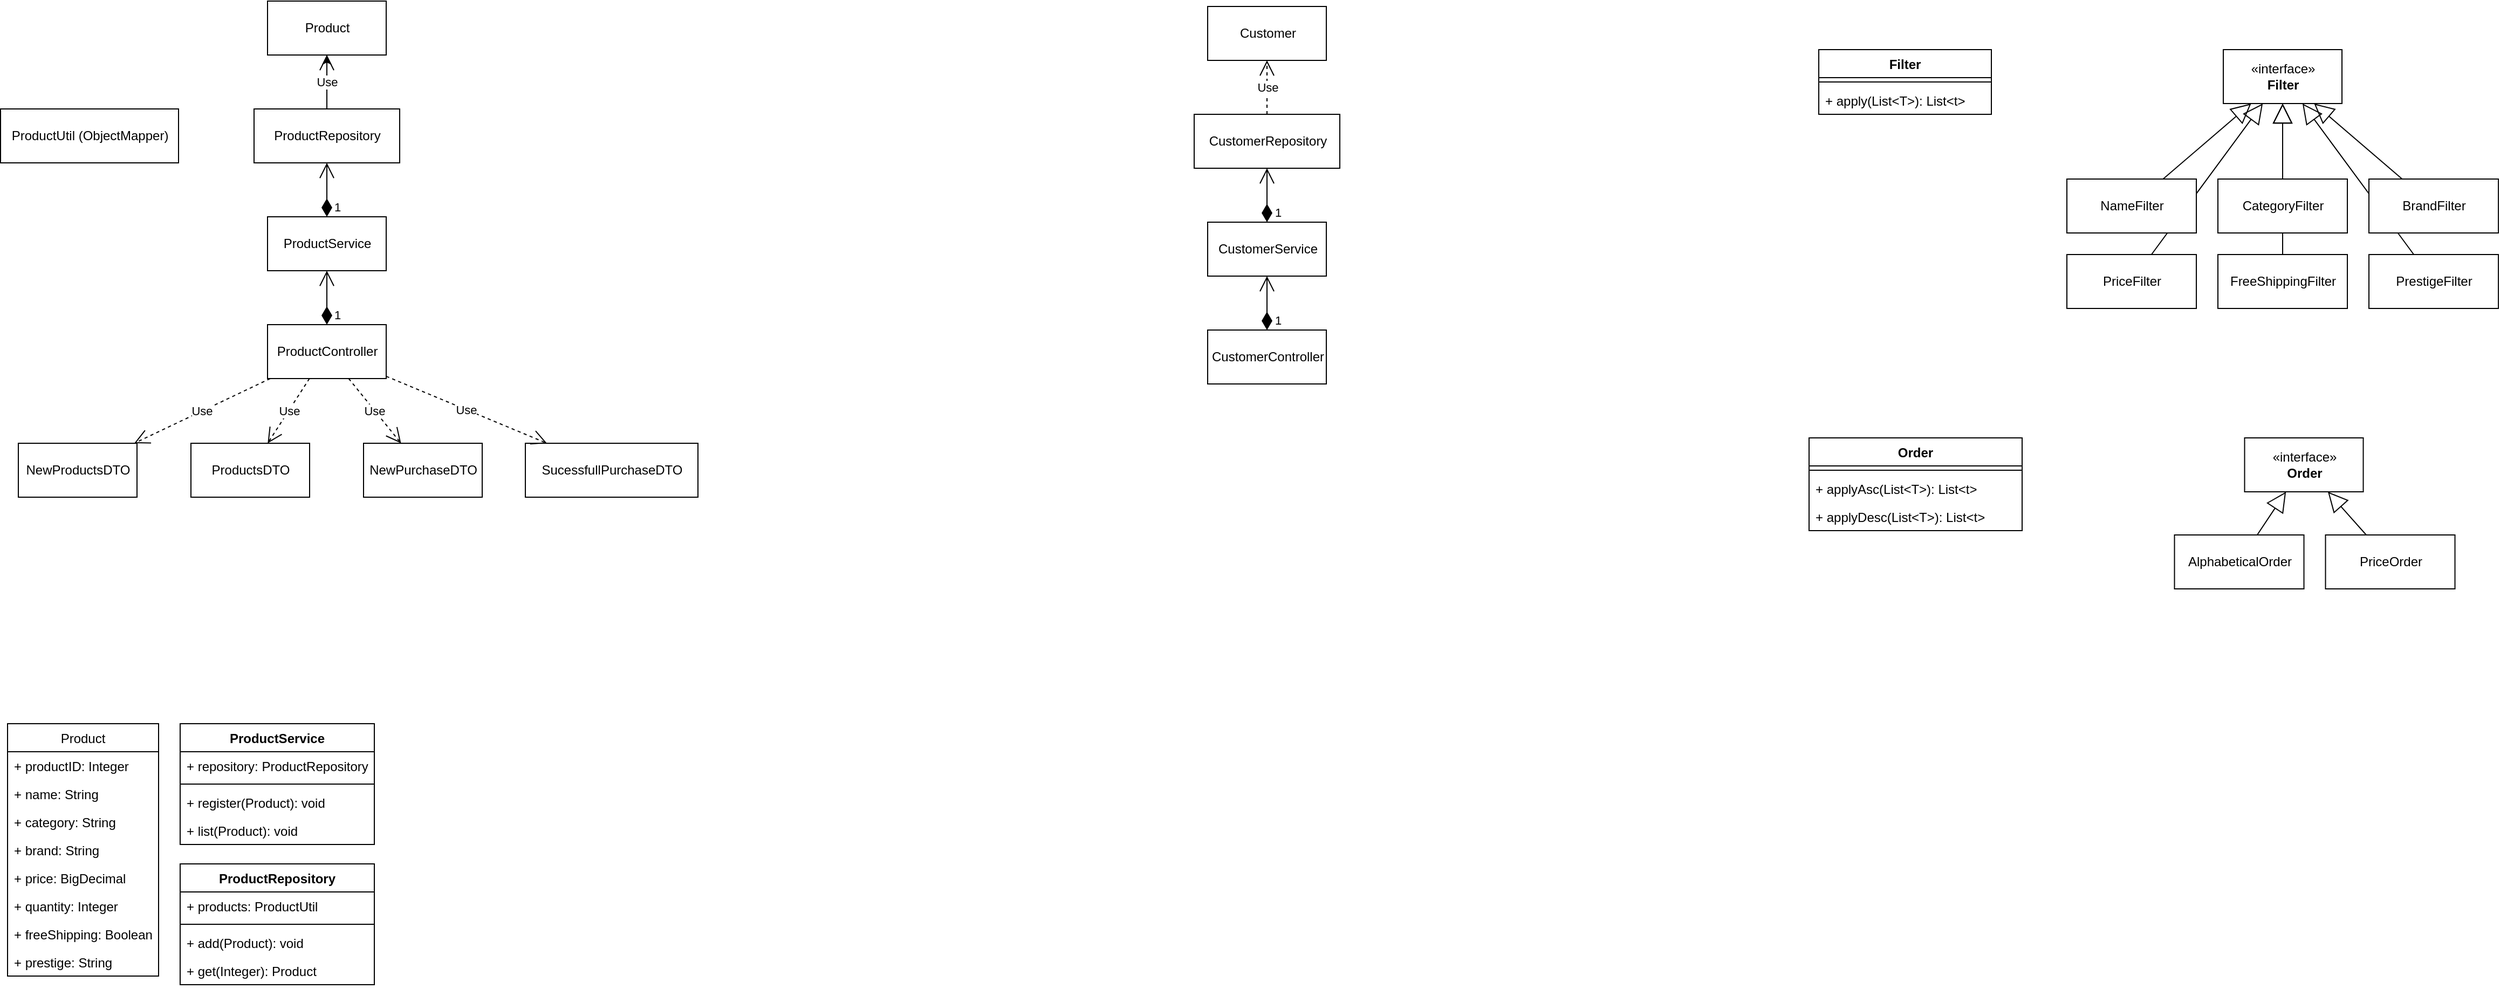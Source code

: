 <mxfile version="17.1.3" type="github">
  <diagram id="WWpC-sZQvcX5XHFGnrvu" name="Page-1">
    <mxGraphModel dx="1623" dy="1083" grid="1" gridSize="10" guides="1" tooltips="1" connect="1" arrows="1" fold="1" page="1" pageScale="1" pageWidth="827" pageHeight="1169" math="0" shadow="0">
      <root>
        <mxCell id="0" />
        <mxCell id="1" parent="0" />
        <mxCell id="ahabNzwmB2miiyw5VjoT-66" value="" style="endArrow=block;endSize=16;endFill=0;html=1;rounded=0;" edge="1" parent="1" source="ahabNzwmB2miiyw5VjoT-56" target="ahabNzwmB2miiyw5VjoT-53">
          <mxGeometry width="160" relative="1" as="geometry">
            <mxPoint x="2068.167" y="225" as="sourcePoint" />
            <mxPoint x="2144.992" y="145" as="targetPoint" />
          </mxGeometry>
        </mxCell>
        <mxCell id="ahabNzwmB2miiyw5VjoT-67" value="" style="endArrow=block;endSize=16;endFill=0;html=1;rounded=0;" edge="1" parent="1" source="ahabNzwmB2miiyw5VjoT-59" target="ahabNzwmB2miiyw5VjoT-53">
          <mxGeometry width="160" relative="1" as="geometry">
            <mxPoint x="2078.167" y="235" as="sourcePoint" />
            <mxPoint x="2149.254" y="145" as="targetPoint" />
          </mxGeometry>
        </mxCell>
        <mxCell id="ahabNzwmB2miiyw5VjoT-69" value="" style="endArrow=block;endSize=16;endFill=0;html=1;rounded=0;" edge="1" parent="1" source="ahabNzwmB2miiyw5VjoT-60" target="ahabNzwmB2miiyw5VjoT-53">
          <mxGeometry width="160" relative="1" as="geometry">
            <mxPoint x="2098.167" y="255" as="sourcePoint" />
            <mxPoint x="2155.883" y="145" as="targetPoint" />
          </mxGeometry>
        </mxCell>
        <mxCell id="ahabNzwmB2miiyw5VjoT-70" value="" style="endArrow=block;endSize=16;endFill=0;html=1;rounded=0;" edge="1" parent="1" source="ahabNzwmB2miiyw5VjoT-57" target="ahabNzwmB2miiyw5VjoT-53">
          <mxGeometry width="160" relative="1" as="geometry">
            <mxPoint x="2108.167" y="265" as="sourcePoint" />
            <mxPoint x="2158.511" y="145" as="targetPoint" />
          </mxGeometry>
        </mxCell>
        <mxCell id="ahabNzwmB2miiyw5VjoT-71" value="" style="endArrow=block;endSize=16;endFill=0;html=1;rounded=0;" edge="1" parent="1" source="ahabNzwmB2miiyw5VjoT-61" target="ahabNzwmB2miiyw5VjoT-53">
          <mxGeometry width="160" relative="1" as="geometry">
            <mxPoint x="2118.167" y="275" as="sourcePoint" />
            <mxPoint x="2160.801" y="145" as="targetPoint" />
          </mxGeometry>
        </mxCell>
        <mxCell id="ahabNzwmB2miiyw5VjoT-1" value="Filter" style="swimlane;fontStyle=1;align=center;verticalAlign=top;childLayout=stackLayout;horizontal=1;startSize=26;horizontalStack=0;resizeParent=1;resizeParentMax=0;resizeLast=0;collapsible=1;marginBottom=0;" vertex="1" parent="1">
          <mxGeometry x="1729" y="85" width="160" height="60" as="geometry" />
        </mxCell>
        <mxCell id="ahabNzwmB2miiyw5VjoT-3" value="" style="line;strokeWidth=1;fillColor=none;align=left;verticalAlign=middle;spacingTop=-1;spacingLeft=3;spacingRight=3;rotatable=0;labelPosition=right;points=[];portConstraint=eastwest;" vertex="1" parent="ahabNzwmB2miiyw5VjoT-1">
          <mxGeometry y="26" width="160" height="8" as="geometry" />
        </mxCell>
        <mxCell id="ahabNzwmB2miiyw5VjoT-4" value="+ apply(List&lt;T&gt;): List&lt;t&gt;" style="text;strokeColor=none;fillColor=none;align=left;verticalAlign=top;spacingLeft=4;spacingRight=4;overflow=hidden;rotatable=0;points=[[0,0.5],[1,0.5]];portConstraint=eastwest;" vertex="1" parent="ahabNzwmB2miiyw5VjoT-1">
          <mxGeometry y="34" width="160" height="26" as="geometry" />
        </mxCell>
        <mxCell id="ahabNzwmB2miiyw5VjoT-5" value="Product" style="swimlane;fontStyle=0;childLayout=stackLayout;horizontal=1;startSize=26;fillColor=none;horizontalStack=0;resizeParent=1;resizeParentMax=0;resizeLast=0;collapsible=1;marginBottom=0;" vertex="1" parent="1">
          <mxGeometry x="50" y="710" width="140" height="234" as="geometry" />
        </mxCell>
        <mxCell id="ahabNzwmB2miiyw5VjoT-6" value="+ productID: Integer" style="text;strokeColor=none;fillColor=none;align=left;verticalAlign=top;spacingLeft=4;spacingRight=4;overflow=hidden;rotatable=0;points=[[0,0.5],[1,0.5]];portConstraint=eastwest;" vertex="1" parent="ahabNzwmB2miiyw5VjoT-5">
          <mxGeometry y="26" width="140" height="26" as="geometry" />
        </mxCell>
        <mxCell id="ahabNzwmB2miiyw5VjoT-7" value="+ name: String" style="text;strokeColor=none;fillColor=none;align=left;verticalAlign=top;spacingLeft=4;spacingRight=4;overflow=hidden;rotatable=0;points=[[0,0.5],[1,0.5]];portConstraint=eastwest;" vertex="1" parent="ahabNzwmB2miiyw5VjoT-5">
          <mxGeometry y="52" width="140" height="26" as="geometry" />
        </mxCell>
        <mxCell id="ahabNzwmB2miiyw5VjoT-42" value="+ category: String" style="text;strokeColor=none;fillColor=none;align=left;verticalAlign=top;spacingLeft=4;spacingRight=4;overflow=hidden;rotatable=0;points=[[0,0.5],[1,0.5]];portConstraint=eastwest;" vertex="1" parent="ahabNzwmB2miiyw5VjoT-5">
          <mxGeometry y="78" width="140" height="26" as="geometry" />
        </mxCell>
        <mxCell id="ahabNzwmB2miiyw5VjoT-39" value="+ brand: String" style="text;strokeColor=none;fillColor=none;align=left;verticalAlign=top;spacingLeft=4;spacingRight=4;overflow=hidden;rotatable=0;points=[[0,0.5],[1,0.5]];portConstraint=eastwest;" vertex="1" parent="ahabNzwmB2miiyw5VjoT-5">
          <mxGeometry y="104" width="140" height="26" as="geometry" />
        </mxCell>
        <mxCell id="ahabNzwmB2miiyw5VjoT-43" value="+ price: BigDecimal" style="text;strokeColor=none;fillColor=none;align=left;verticalAlign=top;spacingLeft=4;spacingRight=4;overflow=hidden;rotatable=0;points=[[0,0.5],[1,0.5]];portConstraint=eastwest;" vertex="1" parent="ahabNzwmB2miiyw5VjoT-5">
          <mxGeometry y="130" width="140" height="26" as="geometry" />
        </mxCell>
        <mxCell id="ahabNzwmB2miiyw5VjoT-40" value="+ quantity: Integer" style="text;strokeColor=none;fillColor=none;align=left;verticalAlign=top;spacingLeft=4;spacingRight=4;overflow=hidden;rotatable=0;points=[[0,0.5],[1,0.5]];portConstraint=eastwest;" vertex="1" parent="ahabNzwmB2miiyw5VjoT-5">
          <mxGeometry y="156" width="140" height="26" as="geometry" />
        </mxCell>
        <mxCell id="ahabNzwmB2miiyw5VjoT-41" value="+ freeShipping: Boolean" style="text;strokeColor=none;fillColor=none;align=left;verticalAlign=top;spacingLeft=4;spacingRight=4;overflow=hidden;rotatable=0;points=[[0,0.5],[1,0.5]];portConstraint=eastwest;" vertex="1" parent="ahabNzwmB2miiyw5VjoT-5">
          <mxGeometry y="182" width="140" height="26" as="geometry" />
        </mxCell>
        <mxCell id="ahabNzwmB2miiyw5VjoT-8" value="+ prestige: String" style="text;strokeColor=none;fillColor=none;align=left;verticalAlign=top;spacingLeft=4;spacingRight=4;overflow=hidden;rotatable=0;points=[[0,0.5],[1,0.5]];portConstraint=eastwest;" vertex="1" parent="ahabNzwmB2miiyw5VjoT-5">
          <mxGeometry y="208" width="140" height="26" as="geometry" />
        </mxCell>
        <mxCell id="ahabNzwmB2miiyw5VjoT-48" value="Product" style="html=1;" vertex="1" parent="1">
          <mxGeometry x="291" y="40" width="110" height="50" as="geometry" />
        </mxCell>
        <mxCell id="ahabNzwmB2miiyw5VjoT-101" value="" style="edgeStyle=orthogonalEdgeStyle;rounded=0;orthogonalLoop=1;jettySize=auto;html=1;" edge="1" parent="1" source="ahabNzwmB2miiyw5VjoT-49" target="ahabNzwmB2miiyw5VjoT-48">
          <mxGeometry relative="1" as="geometry" />
        </mxCell>
        <mxCell id="ahabNzwmB2miiyw5VjoT-49" value="ProductRepository" style="html=1;" vertex="1" parent="1">
          <mxGeometry x="278.5" y="140" width="135" height="50" as="geometry" />
        </mxCell>
        <mxCell id="ahabNzwmB2miiyw5VjoT-50" value="ProductUtil (ObjectMapper)" style="html=1;" vertex="1" parent="1">
          <mxGeometry x="43.5" y="140" width="165" height="50" as="geometry" />
        </mxCell>
        <mxCell id="ahabNzwmB2miiyw5VjoT-51" value="ProductService" style="html=1;" vertex="1" parent="1">
          <mxGeometry x="291" y="240" width="110" height="50" as="geometry" />
        </mxCell>
        <mxCell id="ahabNzwmB2miiyw5VjoT-53" value="«interface»&lt;br&gt;&lt;b&gt;Filter&lt;/b&gt;" style="html=1;" vertex="1" parent="1">
          <mxGeometry x="2104" y="85" width="110" height="50" as="geometry" />
        </mxCell>
        <mxCell id="ahabNzwmB2miiyw5VjoT-54" value="AlphabeticalOrder" style="html=1;" vertex="1" parent="1">
          <mxGeometry x="2058.75" y="535" width="120" height="50" as="geometry" />
        </mxCell>
        <mxCell id="ahabNzwmB2miiyw5VjoT-55" value="«interface»&lt;br&gt;&lt;b&gt;Order&lt;/b&gt;" style="html=1;" vertex="1" parent="1">
          <mxGeometry x="2123.75" y="445" width="110" height="50" as="geometry" />
        </mxCell>
        <mxCell id="ahabNzwmB2miiyw5VjoT-56" value="CategoryFilter" style="html=1;" vertex="1" parent="1">
          <mxGeometry x="2099" y="205" width="120" height="50" as="geometry" />
        </mxCell>
        <mxCell id="ahabNzwmB2miiyw5VjoT-57" value="FreeShippingFilter" style="html=1;" vertex="1" parent="1">
          <mxGeometry x="2099" y="275" width="120" height="50" as="geometry" />
        </mxCell>
        <mxCell id="ahabNzwmB2miiyw5VjoT-58" value="NameFilter" style="html=1;" vertex="1" parent="1">
          <mxGeometry x="1959" y="205" width="120" height="50" as="geometry" />
        </mxCell>
        <mxCell id="ahabNzwmB2miiyw5VjoT-59" value="BrandFilter" style="html=1;" vertex="1" parent="1">
          <mxGeometry x="2239" y="205" width="120" height="50" as="geometry" />
        </mxCell>
        <mxCell id="ahabNzwmB2miiyw5VjoT-60" value="PriceFilter" style="html=1;" vertex="1" parent="1">
          <mxGeometry x="1959" y="275" width="120" height="50" as="geometry" />
        </mxCell>
        <mxCell id="ahabNzwmB2miiyw5VjoT-61" value="PrestigeFilter" style="html=1;" vertex="1" parent="1">
          <mxGeometry x="2239" y="275" width="120" height="50" as="geometry" />
        </mxCell>
        <mxCell id="ahabNzwmB2miiyw5VjoT-63" value="1" style="endArrow=open;html=1;endSize=12;startArrow=diamondThin;startSize=14;startFill=1;edgeStyle=orthogonalEdgeStyle;align=left;verticalAlign=bottom;rounded=0;" edge="1" parent="1" source="ahabNzwmB2miiyw5VjoT-51" target="ahabNzwmB2miiyw5VjoT-49">
          <mxGeometry x="-1" y="-5" relative="1" as="geometry">
            <mxPoint x="401" y="260" as="sourcePoint" />
            <mxPoint x="561" y="260" as="targetPoint" />
            <mxPoint as="offset" />
          </mxGeometry>
        </mxCell>
        <mxCell id="ahabNzwmB2miiyw5VjoT-64" value="" style="endArrow=block;endSize=16;endFill=0;html=1;rounded=0;" edge="1" parent="1" source="ahabNzwmB2miiyw5VjoT-58" target="ahabNzwmB2miiyw5VjoT-53">
          <mxGeometry width="160" relative="1" as="geometry">
            <mxPoint x="2214" y="165" as="sourcePoint" />
            <mxPoint x="2374" y="165" as="targetPoint" />
          </mxGeometry>
        </mxCell>
        <mxCell id="ahabNzwmB2miiyw5VjoT-72" value="Order" style="swimlane;fontStyle=1;align=center;verticalAlign=top;childLayout=stackLayout;horizontal=1;startSize=26;horizontalStack=0;resizeParent=1;resizeParentMax=0;resizeLast=0;collapsible=1;marginBottom=0;" vertex="1" parent="1">
          <mxGeometry x="1720" y="445" width="197.5" height="86" as="geometry" />
        </mxCell>
        <mxCell id="ahabNzwmB2miiyw5VjoT-73" value="" style="line;strokeWidth=1;fillColor=none;align=left;verticalAlign=middle;spacingTop=-1;spacingLeft=3;spacingRight=3;rotatable=0;labelPosition=right;points=[];portConstraint=eastwest;" vertex="1" parent="ahabNzwmB2miiyw5VjoT-72">
          <mxGeometry y="26" width="197.5" height="8" as="geometry" />
        </mxCell>
        <mxCell id="ahabNzwmB2miiyw5VjoT-83" value="+ applyAsc(List&lt;T&gt;): List&lt;t&gt;" style="text;strokeColor=none;fillColor=none;align=left;verticalAlign=top;spacingLeft=4;spacingRight=4;overflow=hidden;rotatable=0;points=[[0,0.5],[1,0.5]];portConstraint=eastwest;" vertex="1" parent="ahabNzwmB2miiyw5VjoT-72">
          <mxGeometry y="34" width="197.5" height="26" as="geometry" />
        </mxCell>
        <mxCell id="ahabNzwmB2miiyw5VjoT-74" value="+ applyDesc(List&lt;T&gt;): List&lt;t&gt;" style="text;strokeColor=none;fillColor=none;align=left;verticalAlign=top;spacingLeft=4;spacingRight=4;overflow=hidden;rotatable=0;points=[[0,0.5],[1,0.5]];portConstraint=eastwest;" vertex="1" parent="ahabNzwmB2miiyw5VjoT-72">
          <mxGeometry y="60" width="197.5" height="26" as="geometry" />
        </mxCell>
        <mxCell id="ahabNzwmB2miiyw5VjoT-76" value="PriceOrder" style="html=1;" vertex="1" parent="1">
          <mxGeometry x="2198.75" y="535" width="120" height="50" as="geometry" />
        </mxCell>
        <mxCell id="ahabNzwmB2miiyw5VjoT-77" value="" style="endArrow=block;endSize=16;endFill=0;html=1;rounded=0;" edge="1" parent="1" source="ahabNzwmB2miiyw5VjoT-54" target="ahabNzwmB2miiyw5VjoT-55">
          <mxGeometry width="160" relative="1" as="geometry">
            <mxPoint x="1978.751" y="558" as="sourcePoint" />
            <mxPoint x="2081.909" y="418" as="targetPoint" />
          </mxGeometry>
        </mxCell>
        <mxCell id="ahabNzwmB2miiyw5VjoT-78" value="" style="endArrow=block;endSize=16;endFill=0;html=1;rounded=0;" edge="1" parent="1" source="ahabNzwmB2miiyw5VjoT-76" target="ahabNzwmB2miiyw5VjoT-55">
          <mxGeometry width="160" relative="1" as="geometry">
            <mxPoint x="2145.417" y="545.0" as="sourcePoint" />
            <mxPoint x="2172.083" y="505" as="targetPoint" />
          </mxGeometry>
        </mxCell>
        <mxCell id="ahabNzwmB2miiyw5VjoT-79" value="ProductService" style="swimlane;fontStyle=1;align=center;verticalAlign=top;childLayout=stackLayout;horizontal=1;startSize=26;horizontalStack=0;resizeParent=1;resizeParentMax=0;resizeLast=0;collapsible=1;marginBottom=0;" vertex="1" parent="1">
          <mxGeometry x="210" y="710" width="180" height="112" as="geometry" />
        </mxCell>
        <mxCell id="ahabNzwmB2miiyw5VjoT-82" value="+ repository: ProductRepository" style="text;strokeColor=none;fillColor=none;align=left;verticalAlign=top;spacingLeft=4;spacingRight=4;overflow=hidden;rotatable=0;points=[[0,0.5],[1,0.5]];portConstraint=eastwest;" vertex="1" parent="ahabNzwmB2miiyw5VjoT-79">
          <mxGeometry y="26" width="180" height="26" as="geometry" />
        </mxCell>
        <mxCell id="ahabNzwmB2miiyw5VjoT-80" value="" style="line;strokeWidth=1;fillColor=none;align=left;verticalAlign=middle;spacingTop=-1;spacingLeft=3;spacingRight=3;rotatable=0;labelPosition=right;points=[];portConstraint=eastwest;" vertex="1" parent="ahabNzwmB2miiyw5VjoT-79">
          <mxGeometry y="52" width="180" height="8" as="geometry" />
        </mxCell>
        <mxCell id="ahabNzwmB2miiyw5VjoT-81" value="+ register(Product): void" style="text;strokeColor=none;fillColor=none;align=left;verticalAlign=top;spacingLeft=4;spacingRight=4;overflow=hidden;rotatable=0;points=[[0,0.5],[1,0.5]];portConstraint=eastwest;" vertex="1" parent="ahabNzwmB2miiyw5VjoT-79">
          <mxGeometry y="60" width="180" height="26" as="geometry" />
        </mxCell>
        <mxCell id="ahabNzwmB2miiyw5VjoT-84" value="+ list(Product): void" style="text;strokeColor=none;fillColor=none;align=left;verticalAlign=top;spacingLeft=4;spacingRight=4;overflow=hidden;rotatable=0;points=[[0,0.5],[1,0.5]];portConstraint=eastwest;" vertex="1" parent="ahabNzwmB2miiyw5VjoT-79">
          <mxGeometry y="86" width="180" height="26" as="geometry" />
        </mxCell>
        <mxCell id="ahabNzwmB2miiyw5VjoT-85" value="ProductRepository" style="swimlane;fontStyle=1;align=center;verticalAlign=top;childLayout=stackLayout;horizontal=1;startSize=26;horizontalStack=0;resizeParent=1;resizeParentMax=0;resizeLast=0;collapsible=1;marginBottom=0;" vertex="1" parent="1">
          <mxGeometry x="210" y="840" width="180" height="112" as="geometry" />
        </mxCell>
        <mxCell id="ahabNzwmB2miiyw5VjoT-86" value="+ products: ProductUtil" style="text;strokeColor=none;fillColor=none;align=left;verticalAlign=top;spacingLeft=4;spacingRight=4;overflow=hidden;rotatable=0;points=[[0,0.5],[1,0.5]];portConstraint=eastwest;" vertex="1" parent="ahabNzwmB2miiyw5VjoT-85">
          <mxGeometry y="26" width="180" height="26" as="geometry" />
        </mxCell>
        <mxCell id="ahabNzwmB2miiyw5VjoT-87" value="" style="line;strokeWidth=1;fillColor=none;align=left;verticalAlign=middle;spacingTop=-1;spacingLeft=3;spacingRight=3;rotatable=0;labelPosition=right;points=[];portConstraint=eastwest;" vertex="1" parent="ahabNzwmB2miiyw5VjoT-85">
          <mxGeometry y="52" width="180" height="8" as="geometry" />
        </mxCell>
        <mxCell id="ahabNzwmB2miiyw5VjoT-88" value="+ add(Product): void" style="text;strokeColor=none;fillColor=none;align=left;verticalAlign=top;spacingLeft=4;spacingRight=4;overflow=hidden;rotatable=0;points=[[0,0.5],[1,0.5]];portConstraint=eastwest;" vertex="1" parent="ahabNzwmB2miiyw5VjoT-85">
          <mxGeometry y="60" width="180" height="26" as="geometry" />
        </mxCell>
        <mxCell id="ahabNzwmB2miiyw5VjoT-89" value="+ get(Integer): Product" style="text;strokeColor=none;fillColor=none;align=left;verticalAlign=top;spacingLeft=4;spacingRight=4;overflow=hidden;rotatable=0;points=[[0,0.5],[1,0.5]];portConstraint=eastwest;" vertex="1" parent="ahabNzwmB2miiyw5VjoT-85">
          <mxGeometry y="86" width="180" height="26" as="geometry" />
        </mxCell>
        <mxCell id="ahabNzwmB2miiyw5VjoT-90" value="Customer" style="html=1;" vertex="1" parent="1">
          <mxGeometry x="1162.5" y="45" width="110" height="50" as="geometry" />
        </mxCell>
        <mxCell id="ahabNzwmB2miiyw5VjoT-91" value="CustomerRepository" style="html=1;" vertex="1" parent="1">
          <mxGeometry x="1150" y="145" width="135" height="50" as="geometry" />
        </mxCell>
        <mxCell id="ahabNzwmB2miiyw5VjoT-92" value="CustomerService" style="html=1;" vertex="1" parent="1">
          <mxGeometry x="1162.5" y="245" width="110" height="50" as="geometry" />
        </mxCell>
        <mxCell id="ahabNzwmB2miiyw5VjoT-93" value="1" style="endArrow=open;html=1;endSize=12;startArrow=diamondThin;startSize=14;startFill=1;edgeStyle=orthogonalEdgeStyle;align=left;verticalAlign=bottom;rounded=0;" edge="1" parent="1" source="ahabNzwmB2miiyw5VjoT-92" target="ahabNzwmB2miiyw5VjoT-91">
          <mxGeometry x="-1" y="-5" relative="1" as="geometry">
            <mxPoint x="1272.5" y="265" as="sourcePoint" />
            <mxPoint x="1432.5" y="265" as="targetPoint" />
            <mxPoint as="offset" />
          </mxGeometry>
        </mxCell>
        <mxCell id="ahabNzwmB2miiyw5VjoT-94" value="Use" style="endArrow=open;endSize=12;dashed=1;html=1;rounded=0;" edge="1" parent="1" source="ahabNzwmB2miiyw5VjoT-49" target="ahabNzwmB2miiyw5VjoT-48">
          <mxGeometry width="160" relative="1" as="geometry">
            <mxPoint x="301" y="360" as="sourcePoint" />
            <mxPoint x="461" y="360" as="targetPoint" />
          </mxGeometry>
        </mxCell>
        <mxCell id="ahabNzwmB2miiyw5VjoT-95" value="ProductController" style="html=1;" vertex="1" parent="1">
          <mxGeometry x="291" y="340" width="110" height="50" as="geometry" />
        </mxCell>
        <mxCell id="ahabNzwmB2miiyw5VjoT-96" value="NewProductsDTO" style="html=1;" vertex="1" parent="1">
          <mxGeometry x="60" y="450" width="110" height="50" as="geometry" />
        </mxCell>
        <mxCell id="ahabNzwmB2miiyw5VjoT-97" value="SucessfullPurchaseDTO" style="html=1;" vertex="1" parent="1">
          <mxGeometry x="530" y="450" width="160" height="50" as="geometry" />
        </mxCell>
        <mxCell id="ahabNzwmB2miiyw5VjoT-98" value="NewPurchaseDTO" style="html=1;" vertex="1" parent="1">
          <mxGeometry x="380" y="450" width="110" height="50" as="geometry" />
        </mxCell>
        <mxCell id="ahabNzwmB2miiyw5VjoT-99" value="ProductsDTO" style="html=1;" vertex="1" parent="1">
          <mxGeometry x="220" y="450" width="110" height="50" as="geometry" />
        </mxCell>
        <mxCell id="ahabNzwmB2miiyw5VjoT-100" value="1" style="endArrow=open;html=1;endSize=12;startArrow=diamondThin;startSize=14;startFill=1;edgeStyle=orthogonalEdgeStyle;align=left;verticalAlign=bottom;rounded=0;" edge="1" parent="1" source="ahabNzwmB2miiyw5VjoT-95" target="ahabNzwmB2miiyw5VjoT-51">
          <mxGeometry x="-1" y="-5" relative="1" as="geometry">
            <mxPoint x="356" y="250" as="sourcePoint" />
            <mxPoint x="370" y="260" as="targetPoint" />
            <mxPoint as="offset" />
          </mxGeometry>
        </mxCell>
        <mxCell id="ahabNzwmB2miiyw5VjoT-103" value="Use" style="endArrow=open;endSize=12;dashed=1;html=1;rounded=0;" edge="1" parent="1" source="ahabNzwmB2miiyw5VjoT-95" target="ahabNzwmB2miiyw5VjoT-96">
          <mxGeometry width="160" relative="1" as="geometry">
            <mxPoint x="356" y="560" as="sourcePoint" />
            <mxPoint x="440" y="490" as="targetPoint" />
          </mxGeometry>
        </mxCell>
        <mxCell id="ahabNzwmB2miiyw5VjoT-104" value="Use" style="endArrow=open;endSize=12;dashed=1;html=1;rounded=0;" edge="1" parent="1" source="ahabNzwmB2miiyw5VjoT-95" target="ahabNzwmB2miiyw5VjoT-99">
          <mxGeometry width="160" relative="1" as="geometry">
            <mxPoint x="366" y="570" as="sourcePoint" />
            <mxPoint x="450" y="500" as="targetPoint" />
          </mxGeometry>
        </mxCell>
        <mxCell id="ahabNzwmB2miiyw5VjoT-105" value="Use" style="endArrow=open;endSize=12;dashed=1;html=1;rounded=0;" edge="1" parent="1" source="ahabNzwmB2miiyw5VjoT-95" target="ahabNzwmB2miiyw5VjoT-98">
          <mxGeometry width="160" relative="1" as="geometry">
            <mxPoint x="376" y="580" as="sourcePoint" />
            <mxPoint x="460" y="510" as="targetPoint" />
          </mxGeometry>
        </mxCell>
        <mxCell id="ahabNzwmB2miiyw5VjoT-106" value="Use" style="endArrow=open;endSize=12;dashed=1;html=1;rounded=0;" edge="1" parent="1" source="ahabNzwmB2miiyw5VjoT-95" target="ahabNzwmB2miiyw5VjoT-97">
          <mxGeometry width="160" relative="1" as="geometry">
            <mxPoint x="386" y="590" as="sourcePoint" />
            <mxPoint x="470" y="520" as="targetPoint" />
          </mxGeometry>
        </mxCell>
        <mxCell id="ahabNzwmB2miiyw5VjoT-107" value="Use" style="endArrow=open;endSize=12;dashed=1;html=1;rounded=0;" edge="1" parent="1" source="ahabNzwmB2miiyw5VjoT-91" target="ahabNzwmB2miiyw5VjoT-90">
          <mxGeometry width="160" relative="1" as="geometry">
            <mxPoint x="986" y="155" as="sourcePoint" />
            <mxPoint x="986" y="105" as="targetPoint" />
          </mxGeometry>
        </mxCell>
        <mxCell id="ahabNzwmB2miiyw5VjoT-110" value="CustomerController" style="html=1;" vertex="1" parent="1">
          <mxGeometry x="1162.5" y="345" width="110" height="50" as="geometry" />
        </mxCell>
        <mxCell id="ahabNzwmB2miiyw5VjoT-111" value="1" style="endArrow=open;html=1;endSize=12;startArrow=diamondThin;startSize=14;startFill=1;edgeStyle=orthogonalEdgeStyle;align=left;verticalAlign=bottom;rounded=0;" edge="1" parent="1" source="ahabNzwmB2miiyw5VjoT-110" target="ahabNzwmB2miiyw5VjoT-92">
          <mxGeometry x="-1" y="-5" relative="1" as="geometry">
            <mxPoint x="1217.5" y="345" as="sourcePoint" />
            <mxPoint x="1217.5" y="295" as="targetPoint" />
            <mxPoint as="offset" />
          </mxGeometry>
        </mxCell>
      </root>
    </mxGraphModel>
  </diagram>
</mxfile>
